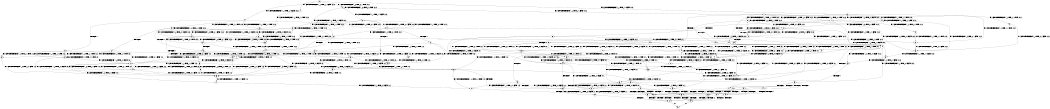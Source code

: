 digraph BCG {
size = "7, 10.5";
center = TRUE;
node [shape = circle];
0 [peripheries = 2];
0 -> 1 [label = "EX !0 !ATOMIC_EXCH_BRANCH (1, +1, TRUE, +1, 1, FALSE) !:0:1:2:"];
0 -> 2 [label = "EX !1 !ATOMIC_EXCH_BRANCH (1, +0, TRUE, +0, 1, TRUE) !:0:1:2:"];
0 -> 3 [label = "EX !2 !ATOMIC_EXCH_BRANCH (1, +1, TRUE, +1, 1, FALSE) !:0:1:2:"];
0 -> 4 [label = "EX !0 !ATOMIC_EXCH_BRANCH (1, +1, TRUE, +1, 1, FALSE) !:0:1:2:"];
1 -> 5 [label = "EX !2 !ATOMIC_EXCH_BRANCH (1, +1, TRUE, +1, 1, TRUE) !:0:1:2:"];
2 -> 6 [label = "EX !0 !ATOMIC_EXCH_BRANCH (1, +1, TRUE, +1, 1, FALSE) !:0:1:2:"];
2 -> 7 [label = "EX !2 !ATOMIC_EXCH_BRANCH (1, +1, TRUE, +1, 1, FALSE) !:0:1:2:"];
2 -> 8 [label = "EX !0 !ATOMIC_EXCH_BRANCH (1, +1, TRUE, +1, 1, FALSE) !:0:1:2:"];
2 -> 2 [label = "EX !1 !ATOMIC_EXCH_BRANCH (1, +0, TRUE, +0, 1, TRUE) !:0:1:2:"];
3 -> 9 [label = "EX !0 !ATOMIC_EXCH_BRANCH (1, +1, TRUE, +1, 1, TRUE) !:0:1:2:"];
3 -> 10 [label = "TERMINATE !2"];
3 -> 11 [label = "EX !1 !ATOMIC_EXCH_BRANCH (1, +0, TRUE, +0, 1, FALSE) !:0:1:2:"];
3 -> 12 [label = "EX !0 !ATOMIC_EXCH_BRANCH (1, +1, TRUE, +1, 1, TRUE) !:0:1:2:"];
4 -> 5 [label = "EX !2 !ATOMIC_EXCH_BRANCH (1, +1, TRUE, +1, 1, TRUE) !:0:1:2:"];
4 -> 13 [label = "TERMINATE !0"];
4 -> 14 [label = "EX !1 !ATOMIC_EXCH_BRANCH (1, +0, TRUE, +0, 1, FALSE) !:0:1:2:"];
4 -> 15 [label = "EX !2 !ATOMIC_EXCH_BRANCH (1, +1, TRUE, +1, 1, TRUE) !:0:1:2:"];
5 -> 16 [label = "EX !1 !ATOMIC_EXCH_BRANCH (1, +0, TRUE, +0, 1, FALSE) !:0:1:2:"];
6 -> 17 [label = "EX !2 !ATOMIC_EXCH_BRANCH (1, +1, TRUE, +1, 1, TRUE) !:0:1:2:"];
7 -> 18 [label = "EX !0 !ATOMIC_EXCH_BRANCH (1, +1, TRUE, +1, 1, TRUE) !:0:1:2:"];
7 -> 19 [label = "TERMINATE !2"];
7 -> 20 [label = "EX !0 !ATOMIC_EXCH_BRANCH (1, +1, TRUE, +1, 1, TRUE) !:0:1:2:"];
7 -> 11 [label = "EX !1 !ATOMIC_EXCH_BRANCH (1, +0, TRUE, +0, 1, FALSE) !:0:1:2:"];
8 -> 17 [label = "EX !2 !ATOMIC_EXCH_BRANCH (1, +1, TRUE, +1, 1, TRUE) !:0:1:2:"];
8 -> 21 [label = "TERMINATE !0"];
8 -> 22 [label = "EX !2 !ATOMIC_EXCH_BRANCH (1, +1, TRUE, +1, 1, TRUE) !:0:1:2:"];
8 -> 14 [label = "EX !1 !ATOMIC_EXCH_BRANCH (1, +0, TRUE, +0, 1, FALSE) !:0:1:2:"];
9 -> 23 [label = "EX !1 !ATOMIC_EXCH_BRANCH (1, +0, TRUE, +0, 1, FALSE) !:0:1:2:"];
10 -> 24 [label = "EX !0 !ATOMIC_EXCH_BRANCH (1, +1, TRUE, +1, 1, TRUE) !:0:1:"];
10 -> 25 [label = "EX !1 !ATOMIC_EXCH_BRANCH (1, +0, TRUE, +0, 1, FALSE) !:0:1:"];
10 -> 26 [label = "EX !0 !ATOMIC_EXCH_BRANCH (1, +1, TRUE, +1, 1, TRUE) !:0:1:"];
11 -> 27 [label = "EX !1 !ATOMIC_EXCH_BRANCH (1, +1, TRUE, +0, 1, TRUE) !:0:1:2:"];
11 -> 28 [label = "TERMINATE !2"];
11 -> 29 [label = "EX !0 !ATOMIC_EXCH_BRANCH (1, +1, TRUE, +1, 1, FALSE) !:0:1:2:"];
11 -> 7 [label = "EX !1 !ATOMIC_EXCH_BRANCH (1, +1, TRUE, +0, 1, TRUE) !:0:1:2:"];
12 -> 23 [label = "EX !1 !ATOMIC_EXCH_BRANCH (1, +0, TRUE, +0, 1, FALSE) !:0:1:2:"];
12 -> 30 [label = "TERMINATE !2"];
12 -> 31 [label = "EX !1 !ATOMIC_EXCH_BRANCH (1, +0, TRUE, +0, 1, FALSE) !:0:1:2:"];
12 -> 12 [label = "EX !0 !ATOMIC_EXCH_BRANCH (1, +1, TRUE, +1, 1, TRUE) !:0:1:2:"];
13 -> 32 [label = "EX !2 !ATOMIC_EXCH_BRANCH (1, +1, TRUE, +1, 1, TRUE) !:1:2:"];
13 -> 33 [label = "EX !1 !ATOMIC_EXCH_BRANCH (1, +0, TRUE, +0, 1, FALSE) !:1:2:"];
13 -> 34 [label = "EX !2 !ATOMIC_EXCH_BRANCH (1, +1, TRUE, +1, 1, TRUE) !:1:2:"];
14 -> 6 [label = "EX !1 !ATOMIC_EXCH_BRANCH (1, +1, TRUE, +0, 1, TRUE) !:0:1:2:"];
14 -> 35 [label = "TERMINATE !0"];
14 -> 29 [label = "EX !2 !ATOMIC_EXCH_BRANCH (1, +1, TRUE, +1, 1, FALSE) !:0:1:2:"];
14 -> 8 [label = "EX !1 !ATOMIC_EXCH_BRANCH (1, +1, TRUE, +0, 1, TRUE) !:0:1:2:"];
15 -> 16 [label = "EX !1 !ATOMIC_EXCH_BRANCH (1, +0, TRUE, +0, 1, FALSE) !:0:1:2:"];
15 -> 36 [label = "TERMINATE !0"];
15 -> 37 [label = "EX !1 !ATOMIC_EXCH_BRANCH (1, +0, TRUE, +0, 1, FALSE) !:0:1:2:"];
15 -> 15 [label = "EX !2 !ATOMIC_EXCH_BRANCH (1, +1, TRUE, +1, 1, TRUE) !:0:1:2:"];
16 -> 38 [label = "EX !1 !ATOMIC_EXCH_BRANCH (1, +1, TRUE, +0, 1, TRUE) !:0:1:2:"];
17 -> 39 [label = "TERMINATE !0"];
18 -> 23 [label = "EX !1 !ATOMIC_EXCH_BRANCH (1, +0, TRUE, +0, 1, FALSE) !:0:1:2:"];
19 -> 40 [label = "EX !1 !ATOMIC_EXCH_BRANCH (1, +0, TRUE, +0, 1, FALSE) !:0:1:"];
19 -> 41 [label = "EX !0 !ATOMIC_EXCH_BRANCH (1, +1, TRUE, +1, 1, TRUE) !:0:1:"];
19 -> 25 [label = "EX !1 !ATOMIC_EXCH_BRANCH (1, +0, TRUE, +0, 1, FALSE) !:0:1:"];
20 -> 23 [label = "EX !1 !ATOMIC_EXCH_BRANCH (1, +0, TRUE, +0, 1, FALSE) !:0:1:2:"];
20 -> 42 [label = "TERMINATE !2"];
20 -> 31 [label = "EX !1 !ATOMIC_EXCH_BRANCH (1, +0, TRUE, +0, 1, FALSE) !:0:1:2:"];
20 -> 20 [label = "EX !0 !ATOMIC_EXCH_BRANCH (1, +1, TRUE, +1, 1, TRUE) !:0:1:2:"];
21 -> 43 [label = "EX !1 !ATOMIC_EXCH_BRANCH (1, +0, TRUE, +0, 1, FALSE) !:1:2:"];
21 -> 44 [label = "EX !2 !ATOMIC_EXCH_BRANCH (1, +1, TRUE, +1, 1, TRUE) !:1:2:"];
21 -> 33 [label = "EX !1 !ATOMIC_EXCH_BRANCH (1, +0, TRUE, +0, 1, FALSE) !:1:2:"];
22 -> 39 [label = "TERMINATE !0"];
22 -> 45 [label = "TERMINATE !0"];
22 -> 22 [label = "EX !2 !ATOMIC_EXCH_BRANCH (1, +1, TRUE, +1, 1, TRUE) !:0:1:2:"];
22 -> 37 [label = "EX !1 !ATOMIC_EXCH_BRANCH (1, +0, TRUE, +0, 1, FALSE) !:0:1:2:"];
23 -> 46 [label = "EX !0 !ATOMIC_EXCH_BRANCH (1, +1, TRUE, +1, 1, FALSE) !:0:1:2:"];
24 -> 47 [label = "EX !1 !ATOMIC_EXCH_BRANCH (1, +0, TRUE, +0, 1, FALSE) !:0:1:"];
25 -> 48 [label = "EX !1 !ATOMIC_EXCH_BRANCH (1, +1, TRUE, +0, 1, TRUE) !:0:1:"];
25 -> 49 [label = "EX !0 !ATOMIC_EXCH_BRANCH (1, +1, TRUE, +1, 1, FALSE) !:0:1:"];
25 -> 50 [label = "EX !1 !ATOMIC_EXCH_BRANCH (1, +1, TRUE, +0, 1, TRUE) !:0:1:"];
26 -> 47 [label = "EX !1 !ATOMIC_EXCH_BRANCH (1, +0, TRUE, +0, 1, FALSE) !:0:1:"];
26 -> 51 [label = "EX !1 !ATOMIC_EXCH_BRANCH (1, +0, TRUE, +0, 1, FALSE) !:0:1:"];
26 -> 26 [label = "EX !0 !ATOMIC_EXCH_BRANCH (1, +1, TRUE, +1, 1, TRUE) !:0:1:"];
27 -> 18 [label = "EX !0 !ATOMIC_EXCH_BRANCH (1, +1, TRUE, +1, 1, TRUE) !:0:1:2:"];
28 -> 48 [label = "EX !1 !ATOMIC_EXCH_BRANCH (1, +1, TRUE, +0, 1, TRUE) !:0:1:"];
28 -> 49 [label = "EX !0 !ATOMIC_EXCH_BRANCH (1, +1, TRUE, +1, 1, FALSE) !:0:1:"];
28 -> 50 [label = "EX !1 !ATOMIC_EXCH_BRANCH (1, +1, TRUE, +0, 1, TRUE) !:0:1:"];
29 -> 52 [label = "EX !1 !ATOMIC_EXCH_BRANCH (1, +1, TRUE, +0, 1, FALSE) !:0:1:2:"];
29 -> 53 [label = "TERMINATE !2"];
29 -> 54 [label = "TERMINATE !0"];
29 -> 55 [label = "EX !1 !ATOMIC_EXCH_BRANCH (1, +1, TRUE, +0, 1, FALSE) !:0:1:2:"];
30 -> 24 [label = "EX !0 !ATOMIC_EXCH_BRANCH (1, +1, TRUE, +1, 1, TRUE) !:0:1:"];
30 -> 51 [label = "EX !1 !ATOMIC_EXCH_BRANCH (1, +0, TRUE, +0, 1, FALSE) !:0:1:"];
30 -> 26 [label = "EX !0 !ATOMIC_EXCH_BRANCH (1, +1, TRUE, +1, 1, TRUE) !:0:1:"];
31 -> 46 [label = "EX !0 !ATOMIC_EXCH_BRANCH (1, +1, TRUE, +1, 1, FALSE) !:0:1:2:"];
31 -> 56 [label = "TERMINATE !2"];
31 -> 57 [label = "EX !1 !ATOMIC_EXCH_BRANCH (1, +1, TRUE, +0, 1, TRUE) !:0:1:2:"];
31 -> 29 [label = "EX !0 !ATOMIC_EXCH_BRANCH (1, +1, TRUE, +1, 1, FALSE) !:0:1:2:"];
32 -> 58 [label = "EX !1 !ATOMIC_EXCH_BRANCH (1, +0, TRUE, +0, 1, FALSE) !:1:2:"];
33 -> 59 [label = "EX !1 !ATOMIC_EXCH_BRANCH (1, +1, TRUE, +0, 1, TRUE) !:1:2:"];
33 -> 60 [label = "EX !2 !ATOMIC_EXCH_BRANCH (1, +1, TRUE, +1, 1, FALSE) !:1:2:"];
33 -> 61 [label = "EX !1 !ATOMIC_EXCH_BRANCH (1, +1, TRUE, +0, 1, TRUE) !:1:2:"];
34 -> 58 [label = "EX !1 !ATOMIC_EXCH_BRANCH (1, +0, TRUE, +0, 1, FALSE) !:1:2:"];
34 -> 62 [label = "EX !1 !ATOMIC_EXCH_BRANCH (1, +0, TRUE, +0, 1, FALSE) !:1:2:"];
34 -> 34 [label = "EX !2 !ATOMIC_EXCH_BRANCH (1, +1, TRUE, +1, 1, TRUE) !:1:2:"];
35 -> 59 [label = "EX !1 !ATOMIC_EXCH_BRANCH (1, +1, TRUE, +0, 1, TRUE) !:1:2:"];
35 -> 60 [label = "EX !2 !ATOMIC_EXCH_BRANCH (1, +1, TRUE, +1, 1, FALSE) !:1:2:"];
35 -> 61 [label = "EX !1 !ATOMIC_EXCH_BRANCH (1, +1, TRUE, +0, 1, TRUE) !:1:2:"];
36 -> 32 [label = "EX !2 !ATOMIC_EXCH_BRANCH (1, +1, TRUE, +1, 1, TRUE) !:1:2:"];
36 -> 62 [label = "EX !1 !ATOMIC_EXCH_BRANCH (1, +0, TRUE, +0, 1, FALSE) !:1:2:"];
36 -> 34 [label = "EX !2 !ATOMIC_EXCH_BRANCH (1, +1, TRUE, +1, 1, TRUE) !:1:2:"];
37 -> 38 [label = "EX !1 !ATOMIC_EXCH_BRANCH (1, +1, TRUE, +0, 1, TRUE) !:0:1:2:"];
37 -> 63 [label = "TERMINATE !0"];
37 -> 29 [label = "EX !2 !ATOMIC_EXCH_BRANCH (1, +1, TRUE, +1, 1, FALSE) !:0:1:2:"];
37 -> 64 [label = "EX !1 !ATOMIC_EXCH_BRANCH (1, +1, TRUE, +0, 1, TRUE) !:0:1:2:"];
38 -> 17 [label = "EX !2 !ATOMIC_EXCH_BRANCH (1, +1, TRUE, +1, 1, TRUE) !:0:1:2:"];
39 -> 58 [label = "EX !1 !ATOMIC_EXCH_BRANCH (1, +0, TRUE, +0, 1, FALSE) !:1:2:"];
40 -> 48 [label = "EX !1 !ATOMIC_EXCH_BRANCH (1, +1, TRUE, +0, 1, TRUE) !:0:1:"];
41 -> 47 [label = "EX !1 !ATOMIC_EXCH_BRANCH (1, +0, TRUE, +0, 1, FALSE) !:0:1:"];
41 -> 51 [label = "EX !1 !ATOMIC_EXCH_BRANCH (1, +0, TRUE, +0, 1, FALSE) !:0:1:"];
41 -> 41 [label = "EX !0 !ATOMIC_EXCH_BRANCH (1, +1, TRUE, +1, 1, TRUE) !:0:1:"];
42 -> 65 [label = "EX !0 !ATOMIC_EXCH_BRANCH (1, +1, TRUE, +1, 1, TRUE) !:0:1:"];
42 -> 51 [label = "EX !1 !ATOMIC_EXCH_BRANCH (1, +0, TRUE, +0, 1, FALSE) !:0:1:"];
42 -> 41 [label = "EX !0 !ATOMIC_EXCH_BRANCH (1, +1, TRUE, +1, 1, TRUE) !:0:1:"];
43 -> 59 [label = "EX !1 !ATOMIC_EXCH_BRANCH (1, +1, TRUE, +0, 1, TRUE) !:1:2:"];
44 -> 58 [label = "EX !1 !ATOMIC_EXCH_BRANCH (1, +0, TRUE, +0, 1, FALSE) !:1:2:"];
44 -> 44 [label = "EX !2 !ATOMIC_EXCH_BRANCH (1, +1, TRUE, +1, 1, TRUE) !:1:2:"];
44 -> 62 [label = "EX !1 !ATOMIC_EXCH_BRANCH (1, +0, TRUE, +0, 1, FALSE) !:1:2:"];
45 -> 58 [label = "EX !1 !ATOMIC_EXCH_BRANCH (1, +0, TRUE, +0, 1, FALSE) !:1:2:"];
45 -> 44 [label = "EX !2 !ATOMIC_EXCH_BRANCH (1, +1, TRUE, +1, 1, TRUE) !:1:2:"];
45 -> 62 [label = "EX !1 !ATOMIC_EXCH_BRANCH (1, +0, TRUE, +0, 1, FALSE) !:1:2:"];
46 -> 52 [label = "EX !1 !ATOMIC_EXCH_BRANCH (1, +1, TRUE, +0, 1, FALSE) !:0:1:2:"];
47 -> 66 [label = "EX !0 !ATOMIC_EXCH_BRANCH (1, +1, TRUE, +1, 1, FALSE) !:0:1:"];
48 -> 65 [label = "EX !0 !ATOMIC_EXCH_BRANCH (1, +1, TRUE, +1, 1, TRUE) !:0:1:"];
49 -> 67 [label = "EX !1 !ATOMIC_EXCH_BRANCH (1, +1, TRUE, +0, 1, FALSE) !:0:1:"];
49 -> 68 [label = "TERMINATE !0"];
49 -> 69 [label = "EX !1 !ATOMIC_EXCH_BRANCH (1, +1, TRUE, +0, 1, FALSE) !:0:1:"];
50 -> 65 [label = "EX !0 !ATOMIC_EXCH_BRANCH (1, +1, TRUE, +1, 1, TRUE) !:0:1:"];
50 -> 41 [label = "EX !0 !ATOMIC_EXCH_BRANCH (1, +1, TRUE, +1, 1, TRUE) !:0:1:"];
50 -> 25 [label = "EX !1 !ATOMIC_EXCH_BRANCH (1, +0, TRUE, +0, 1, FALSE) !:0:1:"];
51 -> 66 [label = "EX !0 !ATOMIC_EXCH_BRANCH (1, +1, TRUE, +1, 1, FALSE) !:0:1:"];
51 -> 70 [label = "EX !1 !ATOMIC_EXCH_BRANCH (1, +1, TRUE, +0, 1, TRUE) !:0:1:"];
51 -> 49 [label = "EX !0 !ATOMIC_EXCH_BRANCH (1, +1, TRUE, +1, 1, FALSE) !:0:1:"];
52 -> 71 [label = "TERMINATE !0"];
53 -> 67 [label = "EX !1 !ATOMIC_EXCH_BRANCH (1, +1, TRUE, +0, 1, FALSE) !:0:1:"];
53 -> 68 [label = "TERMINATE !0"];
53 -> 69 [label = "EX !1 !ATOMIC_EXCH_BRANCH (1, +1, TRUE, +0, 1, FALSE) !:0:1:"];
54 -> 72 [label = "EX !1 !ATOMIC_EXCH_BRANCH (1, +1, TRUE, +0, 1, FALSE) !:1:2:"];
54 -> 68 [label = "TERMINATE !2"];
54 -> 73 [label = "EX !1 !ATOMIC_EXCH_BRANCH (1, +1, TRUE, +0, 1, FALSE) !:1:2:"];
55 -> 71 [label = "TERMINATE !0"];
55 -> 74 [label = "TERMINATE !1"];
55 -> 75 [label = "TERMINATE !2"];
55 -> 76 [label = "TERMINATE !0"];
56 -> 66 [label = "EX !0 !ATOMIC_EXCH_BRANCH (1, +1, TRUE, +1, 1, FALSE) !:0:1:"];
56 -> 70 [label = "EX !1 !ATOMIC_EXCH_BRANCH (1, +1, TRUE, +0, 1, TRUE) !:0:1:"];
56 -> 49 [label = "EX !0 !ATOMIC_EXCH_BRANCH (1, +1, TRUE, +1, 1, FALSE) !:0:1:"];
57 -> 18 [label = "EX !0 !ATOMIC_EXCH_BRANCH (1, +1, TRUE, +1, 1, TRUE) !:0:1:2:"];
57 -> 42 [label = "TERMINATE !2"];
57 -> 31 [label = "EX !1 !ATOMIC_EXCH_BRANCH (1, +0, TRUE, +0, 1, FALSE) !:0:1:2:"];
57 -> 20 [label = "EX !0 !ATOMIC_EXCH_BRANCH (1, +1, TRUE, +1, 1, TRUE) !:0:1:2:"];
58 -> 77 [label = "EX !2 !ATOMIC_EXCH_BRANCH (1, +1, TRUE, +1, 1, FALSE) !:1:2:"];
59 -> 78 [label = "EX !2 !ATOMIC_EXCH_BRANCH (1, +1, TRUE, +1, 1, TRUE) !:1:2:"];
60 -> 72 [label = "EX !1 !ATOMIC_EXCH_BRANCH (1, +1, TRUE, +0, 1, FALSE) !:1:2:"];
60 -> 68 [label = "TERMINATE !2"];
60 -> 73 [label = "EX !1 !ATOMIC_EXCH_BRANCH (1, +1, TRUE, +0, 1, FALSE) !:1:2:"];
61 -> 78 [label = "EX !2 !ATOMIC_EXCH_BRANCH (1, +1, TRUE, +1, 1, TRUE) !:1:2:"];
61 -> 44 [label = "EX !2 !ATOMIC_EXCH_BRANCH (1, +1, TRUE, +1, 1, TRUE) !:1:2:"];
61 -> 33 [label = "EX !1 !ATOMIC_EXCH_BRANCH (1, +0, TRUE, +0, 1, FALSE) !:1:2:"];
62 -> 77 [label = "EX !2 !ATOMIC_EXCH_BRANCH (1, +1, TRUE, +1, 1, FALSE) !:1:2:"];
62 -> 60 [label = "EX !2 !ATOMIC_EXCH_BRANCH (1, +1, TRUE, +1, 1, FALSE) !:1:2:"];
62 -> 79 [label = "EX !1 !ATOMIC_EXCH_BRANCH (1, +1, TRUE, +0, 1, TRUE) !:1:2:"];
63 -> 80 [label = "EX !1 !ATOMIC_EXCH_BRANCH (1, +1, TRUE, +0, 1, TRUE) !:1:2:"];
63 -> 60 [label = "EX !2 !ATOMIC_EXCH_BRANCH (1, +1, TRUE, +1, 1, FALSE) !:1:2:"];
63 -> 79 [label = "EX !1 !ATOMIC_EXCH_BRANCH (1, +1, TRUE, +0, 1, TRUE) !:1:2:"];
64 -> 17 [label = "EX !2 !ATOMIC_EXCH_BRANCH (1, +1, TRUE, +1, 1, TRUE) !:0:1:2:"];
64 -> 45 [label = "TERMINATE !0"];
64 -> 22 [label = "EX !2 !ATOMIC_EXCH_BRANCH (1, +1, TRUE, +1, 1, TRUE) !:0:1:2:"];
64 -> 37 [label = "EX !1 !ATOMIC_EXCH_BRANCH (1, +0, TRUE, +0, 1, FALSE) !:0:1:2:"];
65 -> 47 [label = "EX !1 !ATOMIC_EXCH_BRANCH (1, +0, TRUE, +0, 1, FALSE) !:0:1:"];
66 -> 67 [label = "EX !1 !ATOMIC_EXCH_BRANCH (1, +1, TRUE, +0, 1, FALSE) !:0:1:"];
67 -> 81 [label = "TERMINATE !0"];
68 -> 82 [label = "EX !1 !ATOMIC_EXCH_BRANCH (1, +1, TRUE, +0, 1, FALSE) !:1:"];
68 -> 83 [label = "EX !1 !ATOMIC_EXCH_BRANCH (1, +1, TRUE, +0, 1, FALSE) !:1:"];
69 -> 81 [label = "TERMINATE !0"];
69 -> 84 [label = "TERMINATE !1"];
69 -> 85 [label = "TERMINATE !0"];
70 -> 65 [label = "EX !0 !ATOMIC_EXCH_BRANCH (1, +1, TRUE, +1, 1, TRUE) !:0:1:"];
70 -> 51 [label = "EX !1 !ATOMIC_EXCH_BRANCH (1, +0, TRUE, +0, 1, FALSE) !:0:1:"];
70 -> 41 [label = "EX !0 !ATOMIC_EXCH_BRANCH (1, +1, TRUE, +1, 1, TRUE) !:0:1:"];
71 -> 81 [label = "TERMINATE !2"];
72 -> 81 [label = "TERMINATE !2"];
73 -> 81 [label = "TERMINATE !2"];
73 -> 86 [label = "TERMINATE !1"];
73 -> 85 [label = "TERMINATE !2"];
74 -> 87 [label = "TERMINATE !0"];
74 -> 84 [label = "TERMINATE !2"];
74 -> 86 [label = "TERMINATE !0"];
75 -> 81 [label = "TERMINATE !0"];
75 -> 84 [label = "TERMINATE !1"];
75 -> 85 [label = "TERMINATE !0"];
76 -> 81 [label = "TERMINATE !2"];
76 -> 86 [label = "TERMINATE !1"];
76 -> 85 [label = "TERMINATE !2"];
77 -> 72 [label = "EX !1 !ATOMIC_EXCH_BRANCH (1, +1, TRUE, +0, 1, FALSE) !:1:2:"];
78 -> 58 [label = "EX !1 !ATOMIC_EXCH_BRANCH (1, +0, TRUE, +0, 1, FALSE) !:1:2:"];
79 -> 58 [label = "EX !1 !ATOMIC_EXCH_BRANCH (1, +0, TRUE, +0, 1, FALSE) !:1:2:"];
79 -> 44 [label = "EX !2 !ATOMIC_EXCH_BRANCH (1, +1, TRUE, +1, 1, TRUE) !:1:2:"];
79 -> 62 [label = "EX !1 !ATOMIC_EXCH_BRANCH (1, +0, TRUE, +0, 1, FALSE) !:1:2:"];
80 -> 58 [label = "EX !1 !ATOMIC_EXCH_BRANCH (1, +0, TRUE, +0, 1, FALSE) !:1:2:"];
81 -> 88 [label = "TERMINATE !1"];
82 -> 88 [label = "TERMINATE !1"];
83 -> 88 [label = "TERMINATE !1"];
83 -> 89 [label = "TERMINATE !1"];
84 -> 88 [label = "TERMINATE !0"];
84 -> 89 [label = "TERMINATE !0"];
85 -> 88 [label = "TERMINATE !1"];
85 -> 89 [label = "TERMINATE !1"];
86 -> 88 [label = "TERMINATE !2"];
86 -> 89 [label = "TERMINATE !2"];
87 -> 88 [label = "TERMINATE !2"];
88 -> 90 [label = "exit"];
89 -> 90 [label = "exit"];
}
